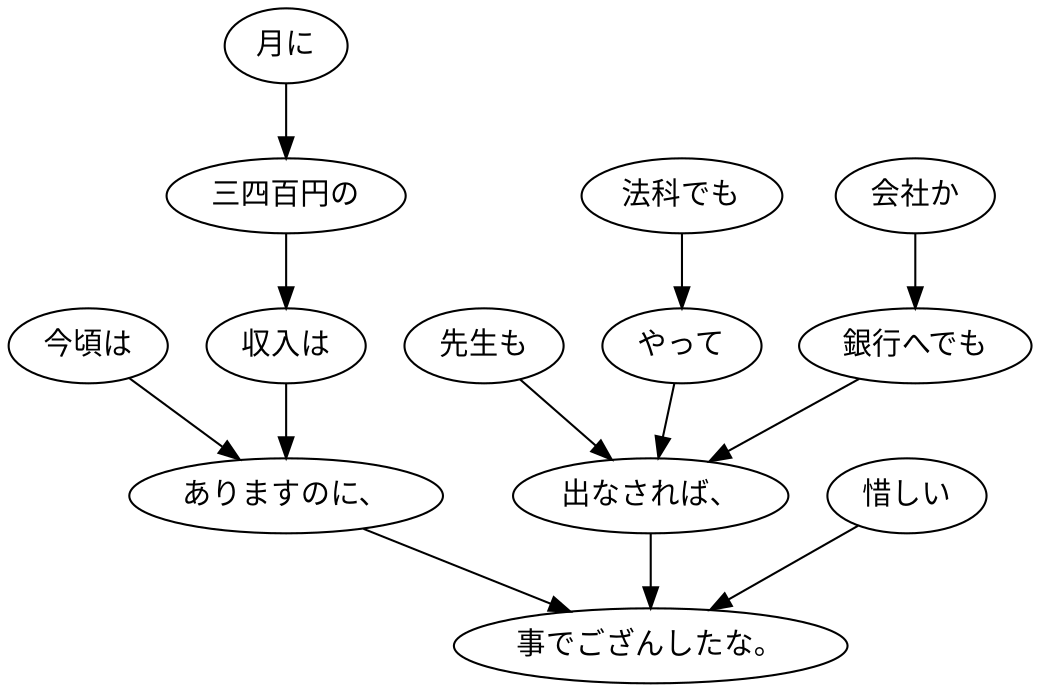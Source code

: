 digraph graph3128 {
	node0 [label="先生も"];
	node1 [label="法科でも"];
	node2 [label="やって"];
	node3 [label="会社か"];
	node4 [label="銀行へでも"];
	node5 [label="出なされば、"];
	node6 [label="今頃は"];
	node7 [label="月に"];
	node8 [label="三四百円の"];
	node9 [label="収入は"];
	node10 [label="ありますのに、"];
	node11 [label="惜しい"];
	node12 [label="事でござんしたな。"];
	node0 -> node5;
	node1 -> node2;
	node2 -> node5;
	node3 -> node4;
	node4 -> node5;
	node5 -> node12;
	node6 -> node10;
	node7 -> node8;
	node8 -> node9;
	node9 -> node10;
	node10 -> node12;
	node11 -> node12;
}
